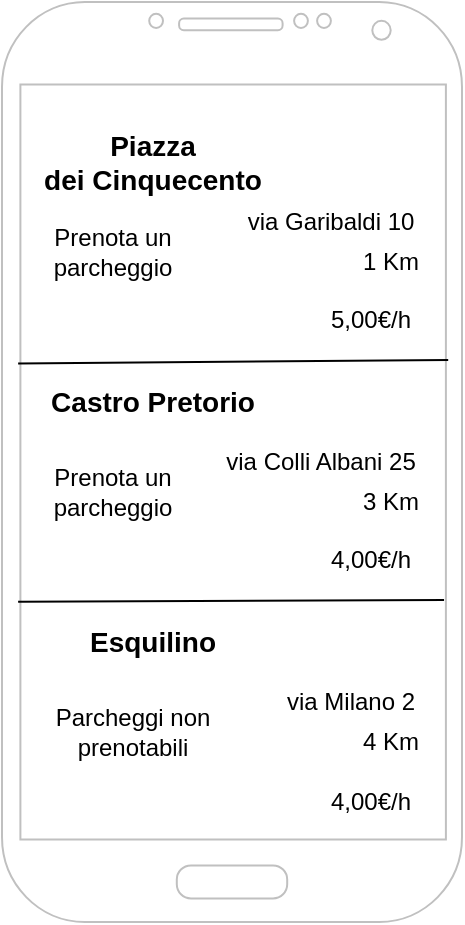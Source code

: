 <mxfile version="14.2.9" type="github">
  <diagram id="fv5evoYtGH5XONXC8h3Q" name="Page-1">
    <mxGraphModel dx="868" dy="482" grid="1" gridSize="10" guides="1" tooltips="1" connect="1" arrows="1" fold="1" page="1" pageScale="1" pageWidth="827" pageHeight="1169" math="0" shadow="0">
      <root>
        <mxCell id="0" />
        <mxCell id="1" parent="0" />
        <mxCell id="3djxkH0xjZOtd9b_SUPC-1" value="" style="verticalLabelPosition=bottom;verticalAlign=top;html=1;shadow=0;dashed=0;strokeWidth=1;shape=mxgraph.android.phone2;strokeColor=#c0c0c0;" vertex="1" parent="1">
          <mxGeometry x="300" y="20" width="230" height="460" as="geometry" />
        </mxCell>
        <mxCell id="3djxkH0xjZOtd9b_SUPC-2" value="&lt;b&gt;&lt;font style=&quot;vertical-align: inherit ; font-size: 14px&quot;&gt;&lt;font style=&quot;vertical-align: inherit ; font-size: 14px&quot;&gt;&lt;font style=&quot;vertical-align: inherit ; font-size: 14px&quot;&gt;&lt;font style=&quot;vertical-align: inherit ; font-size: 14px&quot;&gt;Piazza &lt;/font&gt;&lt;/font&gt;&lt;br&gt;&lt;font style=&quot;vertical-align: inherit ; font-size: 14px&quot;&gt;&lt;font style=&quot;vertical-align: inherit ; font-size: 14px&quot;&gt;dei Cinquecento&lt;/font&gt;&lt;/font&gt;&lt;/font&gt;&lt;/font&gt;&lt;/b&gt;" style="text;html=1;resizable=0;autosize=1;align=center;verticalAlign=middle;points=[];fillColor=none;strokeColor=none;rounded=0;" vertex="1" parent="1">
          <mxGeometry x="315" y="80" width="120" height="40" as="geometry" />
        </mxCell>
        <mxCell id="3djxkH0xjZOtd9b_SUPC-3" value="&lt;font style=&quot;vertical-align: inherit&quot;&gt;&lt;font style=&quot;vertical-align: inherit ; font-size: 12px&quot;&gt;&lt;br&gt;&lt;/font&gt;&lt;/font&gt;" style="text;html=1;resizable=0;autosize=1;align=center;verticalAlign=middle;points=[];fillColor=none;strokeColor=none;rounded=0;" vertex="1" parent="1">
          <mxGeometry x="375" y="205" width="20" height="20" as="geometry" />
        </mxCell>
        <mxCell id="3djxkH0xjZOtd9b_SUPC-4" value="&lt;font style=&quot;vertical-align: inherit&quot;&gt;&lt;font style=&quot;vertical-align: inherit&quot;&gt;&lt;font style=&quot;vertical-align: inherit&quot;&gt;&lt;font style=&quot;vertical-align: inherit ; font-size: 14px&quot;&gt;&lt;b&gt;&lt;font style=&quot;vertical-align: inherit ; font-size: 14px&quot;&gt;&lt;font style=&quot;vertical-align: inherit ; font-size: 14px&quot;&gt;Castro Pretorio&lt;/font&gt;&lt;/font&gt;&lt;/b&gt;&lt;/font&gt;&lt;/font&gt;&lt;/font&gt;&lt;/font&gt;" style="text;html=1;resizable=0;autosize=1;align=center;verticalAlign=middle;points=[];fillColor=none;strokeColor=none;rounded=0;" vertex="1" parent="1">
          <mxGeometry x="315" y="210" width="120" height="20" as="geometry" />
        </mxCell>
        <mxCell id="3djxkH0xjZOtd9b_SUPC-5" value="&lt;font style=&quot;vertical-align: inherit&quot;&gt;&lt;font style=&quot;vertical-align: inherit ; font-size: 14px&quot;&gt;&lt;b&gt;&lt;font style=&quot;vertical-align: inherit ; font-size: 14px&quot;&gt;&lt;font style=&quot;vertical-align: inherit ; font-size: 14px&quot;&gt;Esquilino&lt;/font&gt;&lt;/font&gt;&lt;/b&gt;&lt;/font&gt;&lt;/font&gt;" style="text;html=1;resizable=0;autosize=1;align=center;verticalAlign=middle;points=[];fillColor=none;strokeColor=none;rounded=0;" vertex="1" parent="1">
          <mxGeometry x="335" y="330" width="80" height="20" as="geometry" />
        </mxCell>
        <mxCell id="3djxkH0xjZOtd9b_SUPC-7" value="&lt;font style=&quot;vertical-align: inherit&quot;&gt;&lt;font style=&quot;vertical-align: inherit&quot;&gt;via Garibaldi 10&lt;/font&gt;&lt;/font&gt;" style="text;html=1;resizable=0;autosize=1;align=center;verticalAlign=middle;points=[];fillColor=none;strokeColor=none;rounded=0;" vertex="1" parent="1">
          <mxGeometry x="414" y="120" width="100" height="20" as="geometry" />
        </mxCell>
        <mxCell id="3djxkH0xjZOtd9b_SUPC-8" value="&lt;font style=&quot;vertical-align: inherit&quot;&gt;&lt;font style=&quot;vertical-align: inherit&quot;&gt;via Colli Albani 25&lt;/font&gt;&lt;/font&gt;" style="text;html=1;resizable=0;autosize=1;align=center;verticalAlign=middle;points=[];fillColor=none;strokeColor=none;rounded=0;" vertex="1" parent="1">
          <mxGeometry x="404" y="240" width="110" height="20" as="geometry" />
        </mxCell>
        <mxCell id="3djxkH0xjZOtd9b_SUPC-9" value="&lt;font style=&quot;vertical-align: inherit&quot;&gt;&lt;font style=&quot;vertical-align: inherit&quot;&gt;via Milano 2&lt;/font&gt;&lt;/font&gt;" style="text;html=1;resizable=0;autosize=1;align=center;verticalAlign=middle;points=[];fillColor=none;strokeColor=none;rounded=0;" vertex="1" parent="1">
          <mxGeometry x="434" y="360" width="80" height="20" as="geometry" />
        </mxCell>
        <mxCell id="3djxkH0xjZOtd9b_SUPC-10" value="&lt;font style=&quot;vertical-align: inherit&quot;&gt;&lt;font style=&quot;vertical-align: inherit&quot;&gt;1 Km&lt;/font&gt;&lt;/font&gt;" style="text;html=1;resizable=0;autosize=1;align=center;verticalAlign=middle;points=[];fillColor=none;strokeColor=none;rounded=0;" vertex="1" parent="1">
          <mxGeometry x="474" y="140" width="40" height="20" as="geometry" />
        </mxCell>
        <mxCell id="3djxkH0xjZOtd9b_SUPC-11" value="&lt;font style=&quot;vertical-align: inherit&quot;&gt;&lt;font style=&quot;vertical-align: inherit&quot;&gt;3 Km&lt;/font&gt;&lt;/font&gt;" style="text;html=1;resizable=0;autosize=1;align=center;verticalAlign=middle;points=[];fillColor=none;strokeColor=none;rounded=0;" vertex="1" parent="1">
          <mxGeometry x="474" y="260" width="40" height="20" as="geometry" />
        </mxCell>
        <mxCell id="3djxkH0xjZOtd9b_SUPC-12" value="&lt;font style=&quot;vertical-align: inherit&quot;&gt;&lt;font style=&quot;vertical-align: inherit&quot;&gt;4 Km&lt;/font&gt;&lt;/font&gt;" style="text;html=1;resizable=0;autosize=1;align=center;verticalAlign=middle;points=[];fillColor=none;strokeColor=none;rounded=0;" vertex="1" parent="1">
          <mxGeometry x="474" y="380" width="40" height="20" as="geometry" />
        </mxCell>
        <mxCell id="3djxkH0xjZOtd9b_SUPC-13" value="" style="endArrow=none;html=1;exitX=0.035;exitY=0.393;exitDx=0;exitDy=0;exitPerimeter=0;entryX=0.97;entryY=0.389;entryDx=0;entryDy=0;entryPerimeter=0;" edge="1" parent="1" source="3djxkH0xjZOtd9b_SUPC-1" target="3djxkH0xjZOtd9b_SUPC-1">
          <mxGeometry width="50" height="50" relative="1" as="geometry">
            <mxPoint x="390" y="270" as="sourcePoint" />
            <mxPoint x="440" y="220" as="targetPoint" />
          </mxGeometry>
        </mxCell>
        <mxCell id="3djxkH0xjZOtd9b_SUPC-14" value="" style="endArrow=none;html=1;exitX=0.035;exitY=0.652;exitDx=0;exitDy=0;exitPerimeter=0;entryX=0.961;entryY=0.65;entryDx=0;entryDy=0;entryPerimeter=0;" edge="1" parent="1" source="3djxkH0xjZOtd9b_SUPC-1" target="3djxkH0xjZOtd9b_SUPC-1">
          <mxGeometry width="50" height="50" relative="1" as="geometry">
            <mxPoint x="390" y="270" as="sourcePoint" />
            <mxPoint x="440" y="220" as="targetPoint" />
          </mxGeometry>
        </mxCell>
        <mxCell id="3djxkH0xjZOtd9b_SUPC-15" value="" style="shape=image;html=1;verticalAlign=top;verticalLabelPosition=bottom;labelBackgroundColor=#ffffff;imageAspect=0;aspect=fixed;image=https://cdn4.iconfinder.com/data/icons/wirecons-free-vector-icons/32/add-128.png" vertex="1" parent="1">
          <mxGeometry x="346" y="170" width="18" height="18" as="geometry" />
        </mxCell>
        <mxCell id="3djxkH0xjZOtd9b_SUPC-16" value="" style="shape=image;html=1;verticalAlign=top;verticalLabelPosition=bottom;labelBackgroundColor=#ffffff;imageAspect=0;aspect=fixed;image=https://cdn4.iconfinder.com/data/icons/wirecons-free-vector-icons/32/add-128.png" vertex="1" parent="1">
          <mxGeometry x="346" y="290" width="18" height="18" as="geometry" />
        </mxCell>
        <mxCell id="3djxkH0xjZOtd9b_SUPC-18" value="&lt;font style=&quot;vertical-align: inherit&quot;&gt;&lt;font style=&quot;vertical-align: inherit&quot;&gt;&lt;font style=&quot;vertical-align: inherit&quot;&gt;&lt;font style=&quot;vertical-align: inherit&quot;&gt;Prenota un &lt;br&gt;parcheggio&lt;/font&gt;&lt;/font&gt;&lt;/font&gt;&lt;/font&gt;" style="text;html=1;resizable=0;autosize=1;align=center;verticalAlign=middle;points=[];fillColor=none;strokeColor=none;rounded=0;" vertex="1" parent="1">
          <mxGeometry x="320" y="250" width="70" height="30" as="geometry" />
        </mxCell>
        <mxCell id="3djxkH0xjZOtd9b_SUPC-19" value="&lt;font style=&quot;vertical-align: inherit&quot;&gt;&lt;font style=&quot;vertical-align: inherit&quot;&gt;&lt;font style=&quot;vertical-align: inherit&quot;&gt;&lt;font style=&quot;vertical-align: inherit&quot;&gt;Prenota un &lt;br&gt;parcheggio&lt;/font&gt;&lt;/font&gt;&lt;/font&gt;&lt;/font&gt;" style="text;html=1;resizable=0;autosize=1;align=center;verticalAlign=middle;points=[];fillColor=none;strokeColor=none;rounded=0;" vertex="1" parent="1">
          <mxGeometry x="320" y="130" width="70" height="30" as="geometry" />
        </mxCell>
        <mxCell id="3djxkH0xjZOtd9b_SUPC-20" value="&lt;font style=&quot;vertical-align: inherit&quot;&gt;&lt;font style=&quot;vertical-align: inherit&quot;&gt;&lt;font style=&quot;vertical-align: inherit&quot;&gt;&lt;font style=&quot;vertical-align: inherit&quot;&gt;Parcheggi non &lt;/font&gt;&lt;/font&gt;&lt;br&gt;&lt;font style=&quot;vertical-align: inherit&quot;&gt;&lt;font style=&quot;vertical-align: inherit&quot;&gt;prenotabili&lt;/font&gt;&lt;/font&gt;&lt;br&gt;&lt;/font&gt;&lt;/font&gt;" style="text;html=1;resizable=0;autosize=1;align=center;verticalAlign=middle;points=[];fillColor=none;strokeColor=none;rounded=0;" vertex="1" parent="1">
          <mxGeometry x="320" y="370" width="90" height="30" as="geometry" />
        </mxCell>
        <mxCell id="3djxkH0xjZOtd9b_SUPC-21" value="&lt;font style=&quot;vertical-align: inherit&quot;&gt;&lt;font style=&quot;vertical-align: inherit&quot;&gt;5,00€/h&lt;/font&gt;&lt;/font&gt;" style="text;html=1;resizable=0;autosize=1;align=center;verticalAlign=middle;points=[];fillColor=none;strokeColor=none;rounded=0;" vertex="1" parent="1">
          <mxGeometry x="454" y="169" width="60" height="20" as="geometry" />
        </mxCell>
        <mxCell id="3djxkH0xjZOtd9b_SUPC-22" value="&lt;font style=&quot;vertical-align: inherit&quot;&gt;&lt;font style=&quot;vertical-align: inherit&quot;&gt;4,00€/h&lt;/font&gt;&lt;/font&gt;" style="text;html=1;resizable=0;autosize=1;align=center;verticalAlign=middle;points=[];fillColor=none;strokeColor=none;rounded=0;" vertex="1" parent="1">
          <mxGeometry x="454" y="289" width="60" height="20" as="geometry" />
        </mxCell>
        <mxCell id="3djxkH0xjZOtd9b_SUPC-23" value="&lt;font style=&quot;vertical-align: inherit&quot;&gt;&lt;font style=&quot;vertical-align: inherit&quot;&gt;4,00€/h&lt;/font&gt;&lt;/font&gt;" style="text;html=1;resizable=0;autosize=1;align=center;verticalAlign=middle;points=[];fillColor=none;strokeColor=none;rounded=0;" vertex="1" parent="1">
          <mxGeometry x="454" y="410" width="60" height="20" as="geometry" />
        </mxCell>
      </root>
    </mxGraphModel>
  </diagram>
</mxfile>
